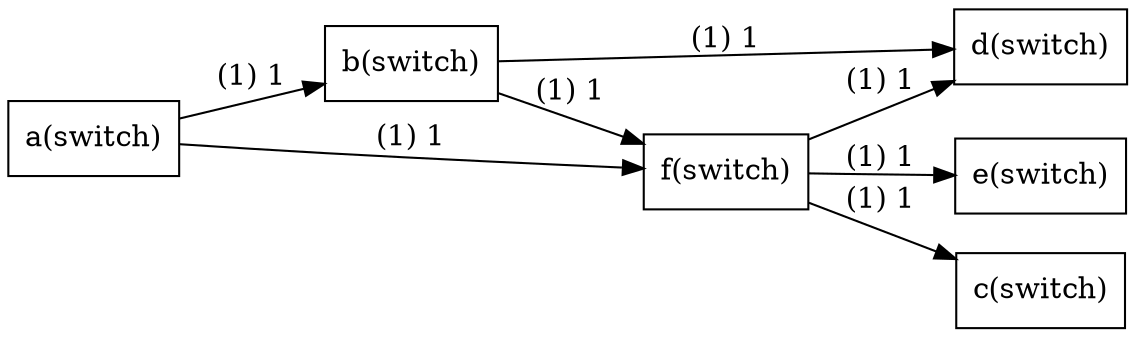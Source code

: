 digraph G{
rankdir=LR;
node [shape=record];

a [label="a(switch)"];
b [label="b(switch)"];
a->b[label="(1) 1"];
a [label="a(switch)"];
f [label="f(switch)"];
a->f[label="(1) 1"];
b [label="b(switch)"];
f [label="f(switch)"];
b->f[label="(1) 1"];
f [label="f(switch)"];
e [label="e(switch)"];
f->e[label="(1) 1"];
f [label="f(switch)"];
d [label="d(switch)"];
f->d[label="(1) 1"];
f [label="f(switch)"];
c [label="c(switch)"];
f->c[label="(1) 1"];
b [label="b(switch)"];
d [label="d(switch)"];
b->d[label="(1) 1"];

}